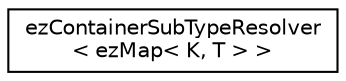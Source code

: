 digraph "Graphical Class Hierarchy"
{
 // LATEX_PDF_SIZE
  edge [fontname="Helvetica",fontsize="10",labelfontname="Helvetica",labelfontsize="10"];
  node [fontname="Helvetica",fontsize="10",shape=record];
  rankdir="LR";
  Node0 [label="ezContainerSubTypeResolver\l\< ezMap\< K, T \> \>",height=0.2,width=0.4,color="black", fillcolor="white", style="filled",URL="$dc/dc8/structez_container_sub_type_resolver_3_01ez_map_3_01_k_00_01_t_01_4_01_4.htm",tooltip=" "];
}
